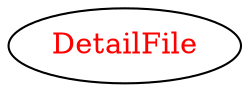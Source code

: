 digraph dependencyGraph {
 concentrate=true;
 ranksep="2.0";
 rankdir="LR"; 
 splines="ortho";
"DetailFile" [fontcolor="red"];
}